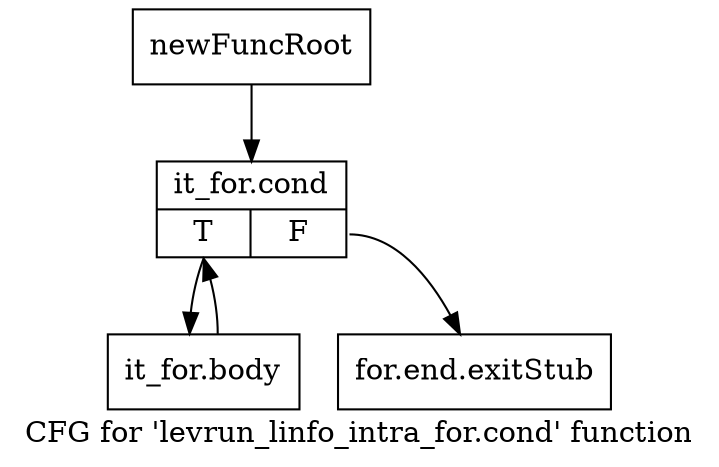 digraph "CFG for 'levrun_linfo_intra_for.cond' function" {
	label="CFG for 'levrun_linfo_intra_for.cond' function";

	Node0x2fac6e0 [shape=record,label="{newFuncRoot}"];
	Node0x2fac6e0 -> Node0x2facb40;
	Node0x2fac730 [shape=record,label="{for.end.exitStub}"];
	Node0x2facb40 [shape=record,label="{it_for.cond|{<s0>T|<s1>F}}"];
	Node0x2facb40:s0 -> Node0x2facb90;
	Node0x2facb40:s1 -> Node0x2fac730;
	Node0x2facb90 [shape=record,label="{it_for.body}"];
	Node0x2facb90 -> Node0x2facb40;
}
